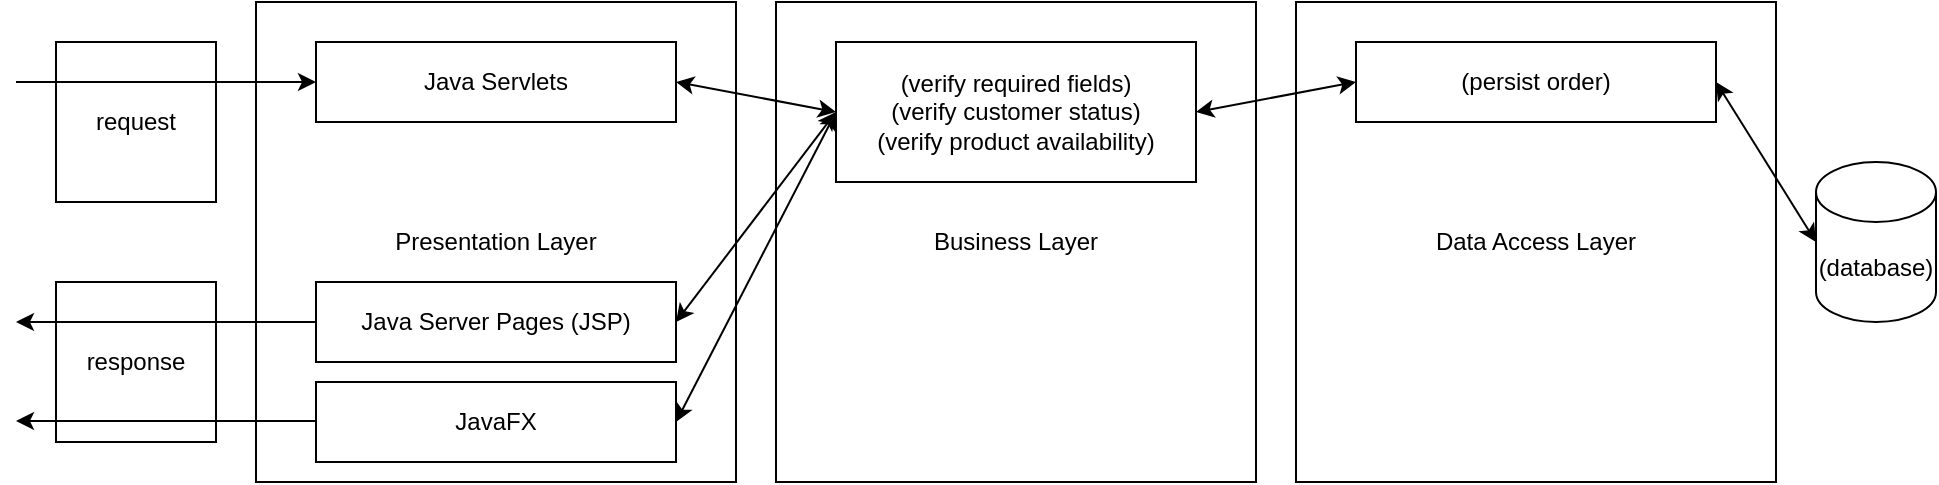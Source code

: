 <mxfile version="17.2.2" type="device"><diagram id="H1xzMYZKjS1kc52uJnO7" name="Page-1"><mxGraphModel dx="1872" dy="478" grid="1" gridSize="10" guides="1" tooltips="1" connect="1" arrows="1" fold="1" page="1" pageScale="1" pageWidth="850" pageHeight="1100" math="0" shadow="0"><root><mxCell id="0"/><mxCell id="1" parent="0"/><mxCell id="1htkKS1WKPpehf5eq2rP-1" value="Presentation Layer" style="whiteSpace=wrap;html=1;aspect=fixed;" vertex="1" parent="1"><mxGeometry x="120" y="120" width="240" height="240" as="geometry"/></mxCell><mxCell id="1htkKS1WKPpehf5eq2rP-3" value="Business Layer" style="whiteSpace=wrap;html=1;aspect=fixed;" vertex="1" parent="1"><mxGeometry x="380" y="120" width="240" height="240" as="geometry"/></mxCell><mxCell id="1htkKS1WKPpehf5eq2rP-4" value="Data Access Layer" style="whiteSpace=wrap;html=1;aspect=fixed;" vertex="1" parent="1"><mxGeometry x="640" y="120" width="240" height="240" as="geometry"/></mxCell><mxCell id="1htkKS1WKPpehf5eq2rP-5" value="(database)" style="shape=cylinder3;whiteSpace=wrap;html=1;boundedLbl=1;backgroundOutline=1;size=15;" vertex="1" parent="1"><mxGeometry x="900" y="200" width="60" height="80" as="geometry"/></mxCell><mxCell id="1htkKS1WKPpehf5eq2rP-7" value="(verify required fields)&lt;br&gt;(verify customer status)&lt;br&gt;(verify product availability)" style="rounded=0;whiteSpace=wrap;html=1;" vertex="1" parent="1"><mxGeometry x="410" y="140" width="180" height="70" as="geometry"/></mxCell><mxCell id="1htkKS1WKPpehf5eq2rP-8" value="(persist order)" style="rounded=0;whiteSpace=wrap;html=1;" vertex="1" parent="1"><mxGeometry x="670" y="140" width="180" height="40" as="geometry"/></mxCell><mxCell id="1htkKS1WKPpehf5eq2rP-9" value="JavaFX" style="rounded=0;whiteSpace=wrap;html=1;" vertex="1" parent="1"><mxGeometry x="150" y="310" width="180" height="40" as="geometry"/></mxCell><mxCell id="1htkKS1WKPpehf5eq2rP-10" value="Java Servlets" style="rounded=0;whiteSpace=wrap;html=1;" vertex="1" parent="1"><mxGeometry x="150" y="140" width="180" height="40" as="geometry"/></mxCell><mxCell id="1htkKS1WKPpehf5eq2rP-11" value="Java Server Pages (JSP)" style="rounded=0;whiteSpace=wrap;html=1;" vertex="1" parent="1"><mxGeometry x="150" y="260" width="180" height="40" as="geometry"/></mxCell><mxCell id="1htkKS1WKPpehf5eq2rP-12" value="" style="endArrow=classic;startArrow=classic;html=1;rounded=0;entryX=0;entryY=0.5;entryDx=0;entryDy=0;exitX=1;exitY=0.5;exitDx=0;exitDy=0;" edge="1" parent="1" source="1htkKS1WKPpehf5eq2rP-10" target="1htkKS1WKPpehf5eq2rP-7"><mxGeometry width="50" height="50" relative="1" as="geometry"><mxPoint x="320" y="210" as="sourcePoint"/><mxPoint x="370" y="160" as="targetPoint"/></mxGeometry></mxCell><mxCell id="1htkKS1WKPpehf5eq2rP-13" value="" style="endArrow=classic;startArrow=classic;html=1;rounded=0;entryX=0;entryY=0.5;entryDx=0;entryDy=0;exitX=1;exitY=0.5;exitDx=0;exitDy=0;" edge="1" parent="1" source="1htkKS1WKPpehf5eq2rP-11" target="1htkKS1WKPpehf5eq2rP-7"><mxGeometry width="50" height="50" relative="1" as="geometry"><mxPoint x="340" y="170" as="sourcePoint"/><mxPoint x="420" y="185" as="targetPoint"/></mxGeometry></mxCell><mxCell id="1htkKS1WKPpehf5eq2rP-14" value="" style="endArrow=classic;startArrow=classic;html=1;rounded=0;entryX=0;entryY=0.5;entryDx=0;entryDy=0;exitX=1;exitY=0.5;exitDx=0;exitDy=0;" edge="1" parent="1" source="1htkKS1WKPpehf5eq2rP-9" target="1htkKS1WKPpehf5eq2rP-7"><mxGeometry width="50" height="50" relative="1" as="geometry"><mxPoint x="340" y="290" as="sourcePoint"/><mxPoint x="420" y="185" as="targetPoint"/></mxGeometry></mxCell><mxCell id="1htkKS1WKPpehf5eq2rP-15" value="" style="endArrow=classic;startArrow=classic;html=1;rounded=0;exitX=1;exitY=0.5;exitDx=0;exitDy=0;entryX=0;entryY=0.5;entryDx=0;entryDy=0;" edge="1" parent="1" source="1htkKS1WKPpehf5eq2rP-7" target="1htkKS1WKPpehf5eq2rP-8"><mxGeometry width="50" height="50" relative="1" as="geometry"><mxPoint x="660" y="210" as="sourcePoint"/><mxPoint x="710" y="160" as="targetPoint"/></mxGeometry></mxCell><mxCell id="1htkKS1WKPpehf5eq2rP-16" value="" style="endArrow=classic;startArrow=classic;html=1;rounded=0;entryX=1;entryY=0.5;entryDx=0;entryDy=0;exitX=0;exitY=0.5;exitDx=0;exitDy=0;exitPerimeter=0;" edge="1" parent="1" source="1htkKS1WKPpehf5eq2rP-5" target="1htkKS1WKPpehf5eq2rP-8"><mxGeometry width="50" height="50" relative="1" as="geometry"><mxPoint x="840" y="210" as="sourcePoint"/><mxPoint x="890" y="160" as="targetPoint"/></mxGeometry></mxCell><mxCell id="1htkKS1WKPpehf5eq2rP-17" value="request" style="whiteSpace=wrap;html=1;aspect=fixed;" vertex="1" parent="1"><mxGeometry x="20" y="140" width="80" height="80" as="geometry"/></mxCell><mxCell id="1htkKS1WKPpehf5eq2rP-18" value="response" style="whiteSpace=wrap;html=1;aspect=fixed;" vertex="1" parent="1"><mxGeometry x="20" y="260" width="80" height="80" as="geometry"/></mxCell><mxCell id="1htkKS1WKPpehf5eq2rP-19" value="" style="endArrow=classic;html=1;rounded=0;entryX=0;entryY=0.5;entryDx=0;entryDy=0;" edge="1" parent="1" target="1htkKS1WKPpehf5eq2rP-10"><mxGeometry width="50" height="50" relative="1" as="geometry"><mxPoint y="160" as="sourcePoint"/><mxPoint x="160" y="160" as="targetPoint"/></mxGeometry></mxCell><mxCell id="1htkKS1WKPpehf5eq2rP-21" value="" style="endArrow=classic;html=1;rounded=0;exitX=0;exitY=0.5;exitDx=0;exitDy=0;" edge="1" parent="1" source="1htkKS1WKPpehf5eq2rP-11"><mxGeometry width="50" height="50" relative="1" as="geometry"><mxPoint x="110" y="210" as="sourcePoint"/><mxPoint y="280" as="targetPoint"/></mxGeometry></mxCell><mxCell id="1htkKS1WKPpehf5eq2rP-22" value="" style="endArrow=classic;html=1;rounded=0;exitX=0;exitY=0.5;exitDx=0;exitDy=0;" edge="1" parent="1"><mxGeometry width="50" height="50" relative="1" as="geometry"><mxPoint x="150" y="329.5" as="sourcePoint"/><mxPoint y="329.5" as="targetPoint"/></mxGeometry></mxCell></root></mxGraphModel></diagram></mxfile>